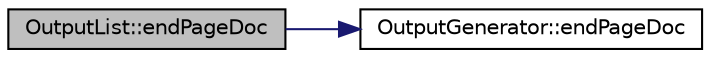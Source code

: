 digraph "OutputList::endPageDoc"
{
 // LATEX_PDF_SIZE
  edge [fontname="Helvetica",fontsize="10",labelfontname="Helvetica",labelfontsize="10"];
  node [fontname="Helvetica",fontsize="10",shape=record];
  rankdir="LR";
  Node1 [label="OutputList::endPageDoc",height=0.2,width=0.4,color="black", fillcolor="grey75", style="filled", fontcolor="black",tooltip=" "];
  Node1 -> Node2 [color="midnightblue",fontsize="10",style="solid",fontname="Helvetica"];
  Node2 [label="OutputGenerator::endPageDoc",height=0.2,width=0.4,color="black", fillcolor="white", style="filled",URL="$classOutputGenerator.html#a3a1428cad9acebb7720ff09ce1488957",tooltip=" "];
}
